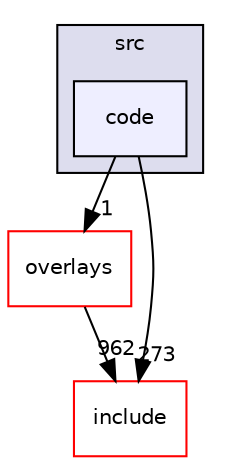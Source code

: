 digraph "src/code" {
  compound=true
  node [ fontsize="10", fontname="Helvetica"];
  edge [ labelfontsize="10", labelfontname="Helvetica"];
  subgraph clusterdir_68267d1309a1af8e8297ef4c3efbcdba {
    graph [ bgcolor="#ddddee", pencolor="black", label="src" fontname="Helvetica", fontsize="10", URL="dir_68267d1309a1af8e8297ef4c3efbcdba.html"]
  dir_3ef7287b8e7a9ed45eff58e9a3bb8bc1 [shape=box, label="code", style="filled", fillcolor="#eeeeff", pencolor="black", URL="dir_3ef7287b8e7a9ed45eff58e9a3bb8bc1.html"];
  }
  dir_e7b187df6071a5fd6607ac0db687751f [shape=box label="overlays" fillcolor="white" style="filled" color="red" URL="dir_e7b187df6071a5fd6607ac0db687751f.html"];
  dir_d44c64559bbebec7f509842c48db8b23 [shape=box label="include" fillcolor="white" style="filled" color="red" URL="dir_d44c64559bbebec7f509842c48db8b23.html"];
  dir_e7b187df6071a5fd6607ac0db687751f->dir_d44c64559bbebec7f509842c48db8b23 [headlabel="962", labeldistance=1.5 headhref="dir_000010_000000.html"];
  dir_3ef7287b8e7a9ed45eff58e9a3bb8bc1->dir_e7b187df6071a5fd6607ac0db687751f [headlabel="1", labeldistance=1.5 headhref="dir_000006_000010.html"];
  dir_3ef7287b8e7a9ed45eff58e9a3bb8bc1->dir_d44c64559bbebec7f509842c48db8b23 [headlabel="273", labeldistance=1.5 headhref="dir_000006_000000.html"];
}
